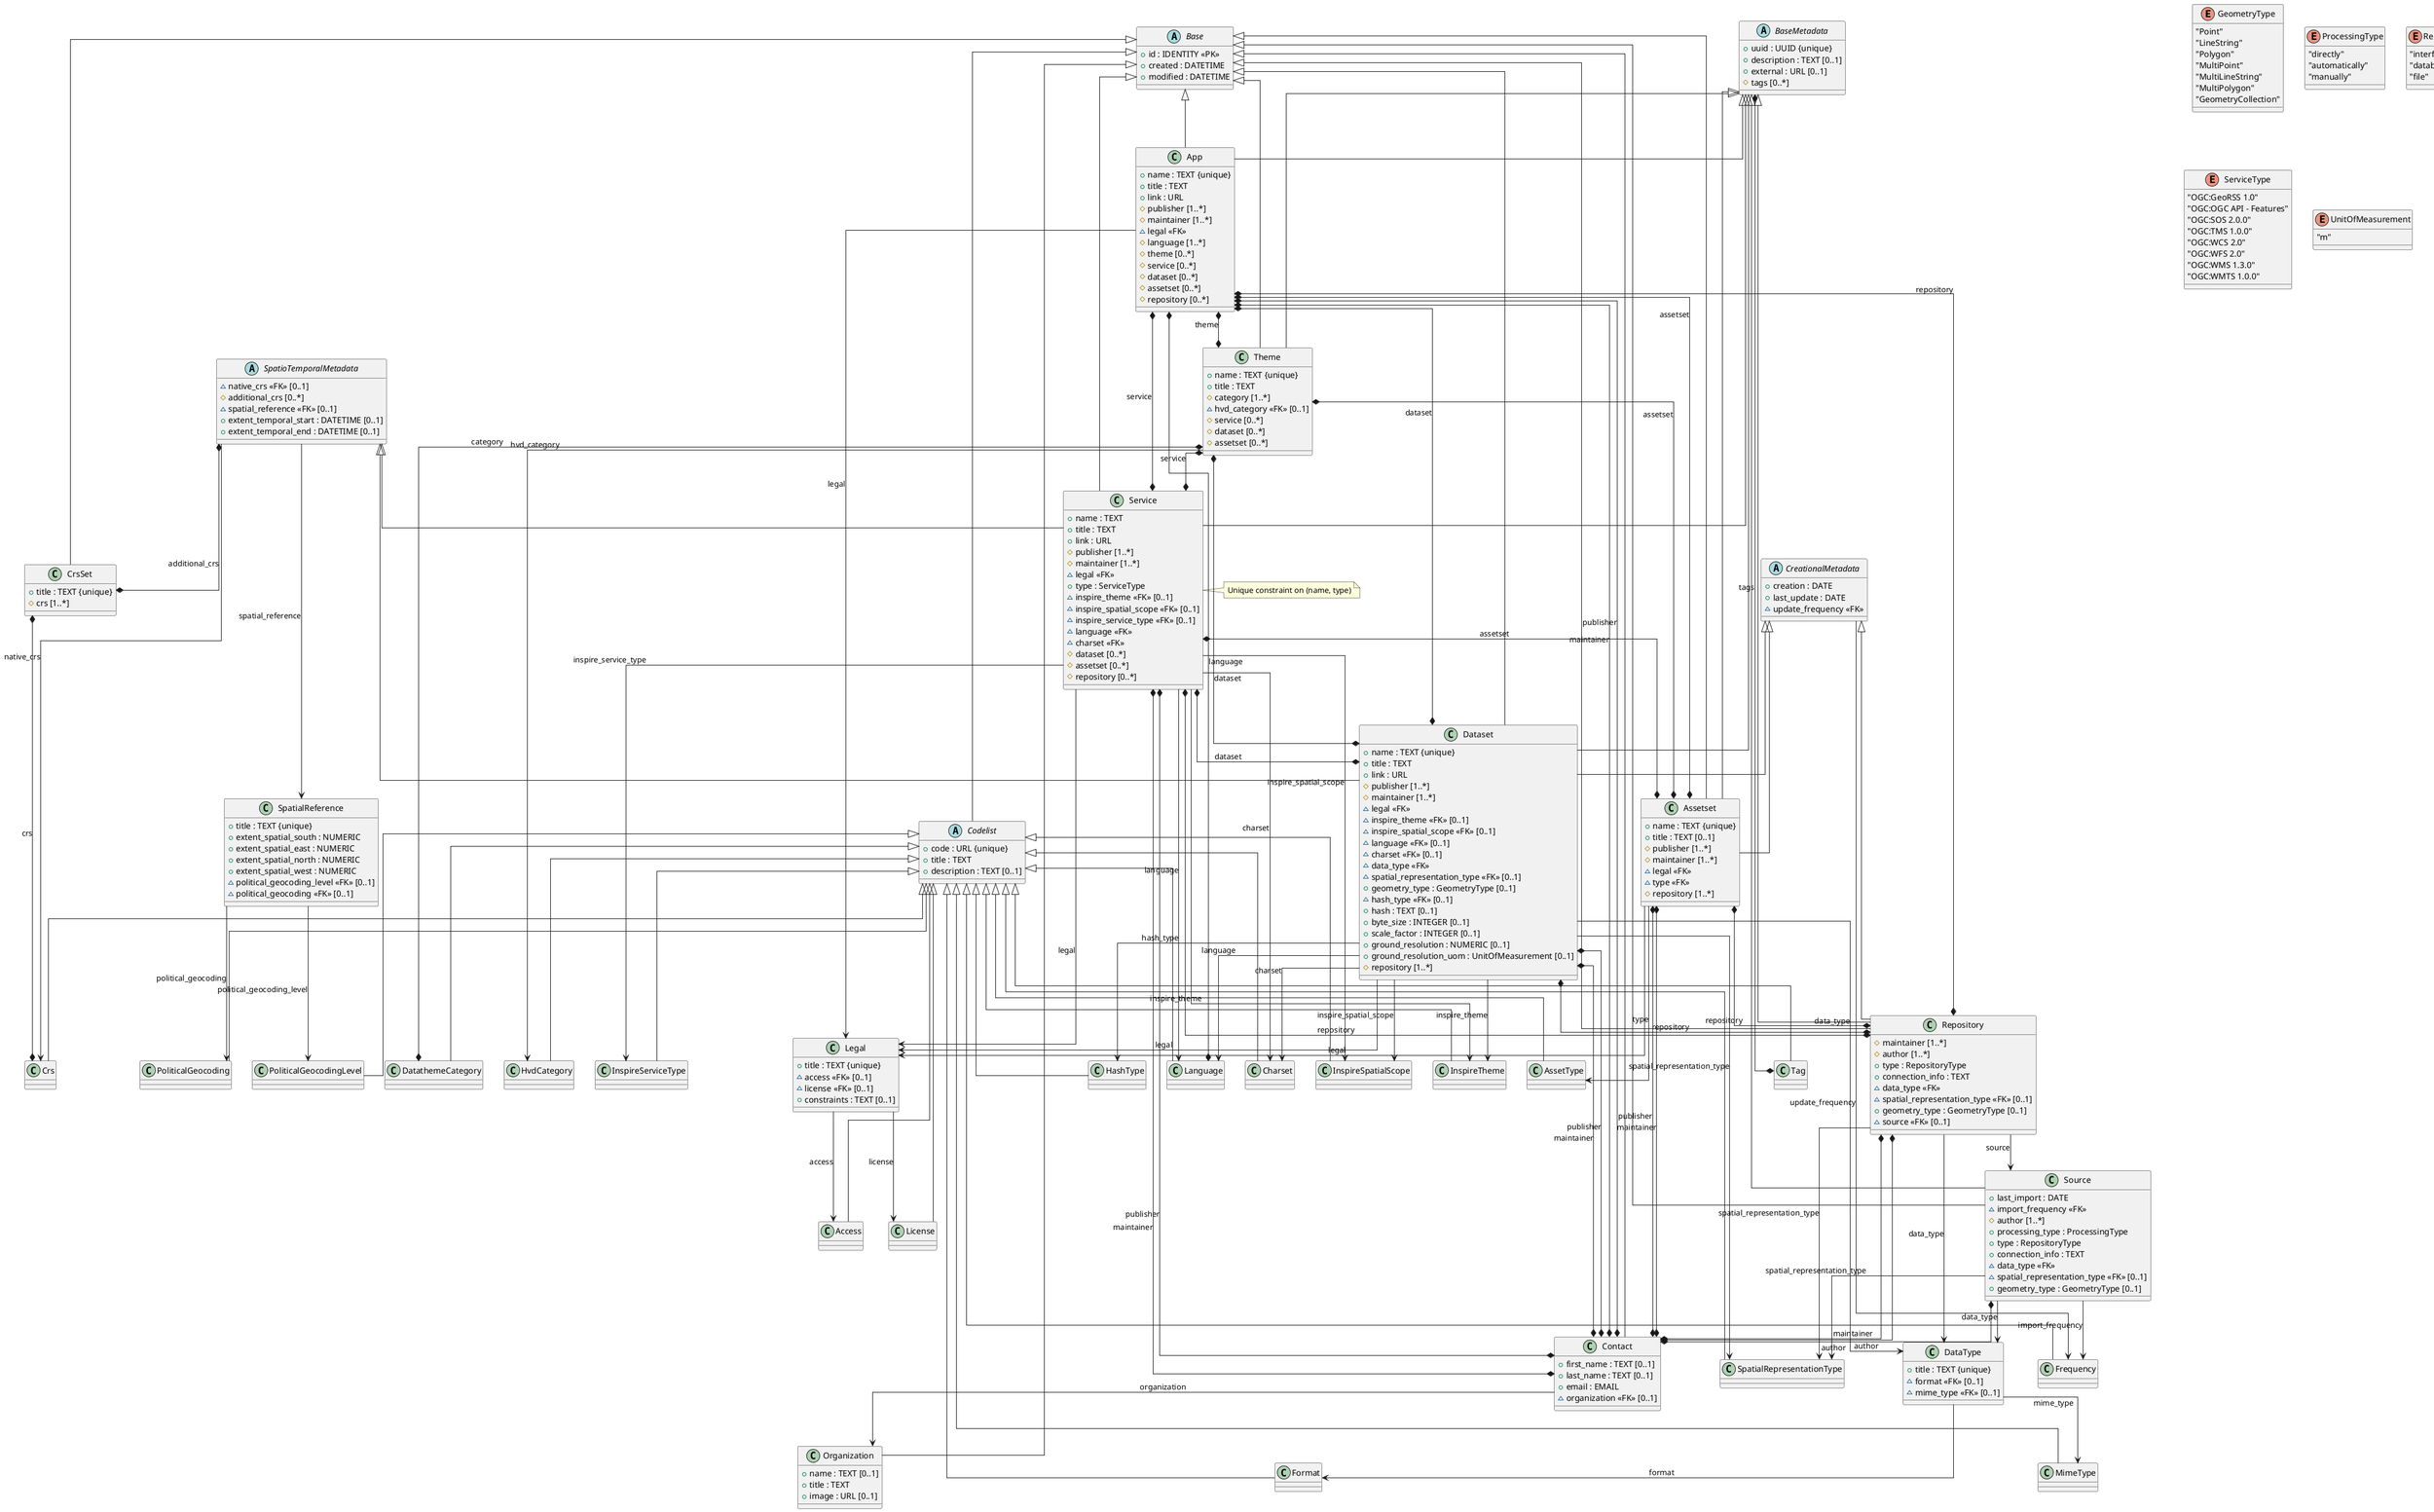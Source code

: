 @startuml
skinparam linetype ortho

enum GeometryType {
  "Point"
  "LineString"
  "Polygon"
  "MultiPoint"
  "MultiLineString"
  "MultiPolygon"
  "GeometryCollection"
}

enum ProcessingType {
  "directly"
  "automatically"
  "manually"
}

enum RepositoryType {
  "interface"
  "database"
  "file"
}

enum ServiceType {
  "OGC:GeoRSS 1.0"
  "OGC:OGC API - Features"
  "OGC:SOS 2.0.0"
  "OGC:TMS 1.0.0"
  "OGC:WCS 2.0"
  "OGC:WFS 2.0"
  "OGC:WMS 1.3.0"
  "OGC:WMTS 1.0.0"
}

enum UnitOfMeasurement {
  "m"
}

abstract class Base {
  +id : IDENTITY <<PK>>
  +created : DATETIME
  +modified : DATETIME
}

abstract class Codelist {
  +code : URL {unique}
  +title : TEXT
  +description : TEXT [0..1]
}

class Access {
}

class AssetType {
}

class Charset {
}

class Crs {
}

class CrsSet {
  +title : TEXT {unique}
  #crs [1..*]
}

class DatathemeCategory {
}

class Format {
}

class Frequency {
}

class HashType {
}

class HvdCategory {
}

class InspireServiceType {
}

class InspireSpatialScope {
}

class InspireTheme {
}

class Language {
}

class License {
}

class MimeType {
}

class PoliticalGeocoding {
}

class PoliticalGeocodingLevel {
}

class SpatialRepresentationType {
}

class Tag {
}

class DataType {
  +title : TEXT {unique}
  ~format <<FK>> [0..1]
  ~mime_type <<FK>> [0..1]
}

class Legal {
  +title : TEXT {unique}
  ~access <<FK>> [0..1]
  ~license <<FK>> [0..1]
  +constraints : TEXT [0..1]
}

class SpatialReference {
  +title : TEXT {unique}
  +extent_spatial_south : NUMERIC
  +extent_spatial_east : NUMERIC
  +extent_spatial_north : NUMERIC
  +extent_spatial_west : NUMERIC
  ~political_geocoding_level <<FK>> [0..1]
  ~political_geocoding <<FK>> [0..1]
}

abstract class BaseMetadata {
  +uuid : UUID {unique}
  +description : TEXT [0..1]
  +external : URL [0..1]
  #tags [0..*]
}

abstract class CreationalMetadata {
  +creation : DATE
  +last_update : DATE
  ~update_frequency <<FK>>
}

abstract class SpatioTemporalMetadata {
  ~native_crs <<FK>> [0..1]
  #additional_crs [0..*]
  ~spatial_reference <<FK>> [0..1]
  +extent_temporal_start : DATETIME [0..1]
  +extent_temporal_end : DATETIME [0..1]
}

class Organization {
  +name : TEXT [0..1]
  +title : TEXT
  +image : URL [0..1]
}

class Contact {
  +first_name : TEXT [0..1]
  +last_name : TEXT [0..1]
  +email : EMAIL
  ~organization <<FK>> [0..1]
}

class App {
  +name : TEXT {unique}
  +title : TEXT
  +link : URL
  #publisher [1..*]
  #maintainer [1..*]
  ~legal <<FK>>
  #language [1..*]
  #theme [0..*]
  #service [0..*]
  #dataset [0..*]
  #assetset [0..*]
  #repository [0..*]
}

class Theme {
  +name : TEXT {unique}
  +title : TEXT
  #category [1..*]
  ~hvd_category <<FK>> [0..1]
  #service [0..*]
  #dataset [0..*]
  #assetset [0..*]
}

class Service {
  +name : TEXT
  +title : TEXT
  +link : URL
  #publisher [1..*]
  #maintainer [1..*]
  ~legal <<FK>>
  +type : ServiceType
  ~inspire_theme <<FK>> [0..1]
  ~inspire_spatial_scope <<FK>> [0..1]
  ~inspire_service_type <<FK>> [0..1]
  ~language <<FK>>
  ~charset <<FK>>
  #dataset [0..*]
  #assetset [0..*]
  #repository [0..*]
}

note right of Service
  Unique constraint on (name, type)
end note

class Dataset {
  +name : TEXT {unique}
  +title : TEXT
  +link : URL
  #publisher [1..*]
  #maintainer [1..*]
  ~legal <<FK>>
  ~inspire_theme <<FK>> [0..1]
  ~inspire_spatial_scope <<FK>> [0..1]
  ~language <<FK>> [0..1]
  ~charset <<FK>> [0..1]
  ~data_type <<FK>>
  ~spatial_representation_type <<FK>> [0..1]
  +geometry_type : GeometryType [0..1]
  ~hash_type <<FK>> [0..1]
  +hash : TEXT [0..1]
  +byte_size : INTEGER [0..1]
  +scale_factor : INTEGER [0..1]
  +ground_resolution : NUMERIC [0..1]
  +ground_resolution_uom : UnitOfMeasurement [0..1]
  #repository [1..*]
}

class Assetset {
  +name : TEXT {unique}
  +title : TEXT [0..1]
  #publisher [1..*]
  #maintainer [1..*]
  ~legal <<FK>>
  ~type <<FK>>
  #repository [1..*]
}

class Repository {
  #maintainer [1..*]
  #author [1..*]
  +type : RepositoryType
  +connection_info : TEXT
  ~data_type <<FK>>
  ~spatial_representation_type <<FK>> [0..1]
  +geometry_type : GeometryType [0..1]
  ~source <<FK>> [0..1]
}

class Source {
  +last_import : DATE
  ~import_frequency <<FK>>
  #author [1..*]
  +processing_type : ProcessingType
  +type : RepositoryType
  +connection_info : TEXT
  ~data_type <<FK>>
  ~spatial_representation_type <<FK>> [0..1]
  +geometry_type : GeometryType [0..1]
}

Base <|-- Codelist
Codelist <|-- Access
Codelist <|-- AssetType
Codelist <|-- Charset
Codelist <|-- Crs
Base <|-- CrsSet
CrsSet *--* Crs : crs
Codelist <|-- DatathemeCategory
Codelist <|-- Format
Codelist <|-- Frequency
Codelist <|-- HashType
Codelist <|-- HvdCategory
Codelist <|-- InspireServiceType
Codelist <|-- InspireSpatialScope
Codelist <|-- InspireTheme
Codelist <|-- Language
Codelist <|-- License
Codelist <|-- MimeType
Codelist <|-- PoliticalGeocoding
Codelist <|-- PoliticalGeocodingLevel
Codelist <|-- SpatialRepresentationType
Codelist <|-- Tag
DataType --> Format : format
DataType --> MimeType : mime_type
Legal --> Access : access
Legal --> License : license
SpatialReference --> PoliticalGeocodingLevel : political_geocoding_level
SpatialReference --> PoliticalGeocoding : political_geocoding
BaseMetadata *--* Tag : tags
CreationalMetadata --> Frequency : update_frequency
SpatioTemporalMetadata --> Crs : native_crs
SpatioTemporalMetadata *--* CrsSet : additional_crs
SpatioTemporalMetadata --> SpatialReference : spatial_reference
Base <|-- Organization
Base <|-- Contact
Contact --> Organization : organization
Base <|-- App
BaseMetadata <|-- App
App *--* Contact : publisher
App *--* Contact : maintainer
App --> Legal : legal
App *--* Language : language
App *--* Theme : theme
App *--* Service : service
App *--* Dataset : dataset
App *--* Assetset : assetset
App *--* Repository : repository
Base <|-- Theme
BaseMetadata <|-- Theme
Theme *--* DatathemeCategory : category
Theme --> HvdCategory : hvd_category
Theme *--* Service : service
Theme *--* Dataset : dataset
Theme *--* Assetset : assetset
Base <|-- Service
BaseMetadata <|-- Service
SpatioTemporalMetadata <|-- Service
Service *--* Contact : publisher
Service *--* Contact : maintainer
Service --> Legal : legal
Service --> InspireTheme : inspire_theme
Service --> InspireSpatialScope : inspire_spatial_scope
Service --> InspireServiceType : inspire_service_type
Service --> Language : language
Service --> Charset : charset
Service *--* Dataset : dataset
Service *--* Assetset : assetset
Service *--* Repository : repository
Base <|-- Dataset
BaseMetadata <|-- Dataset
CreationalMetadata <|-- Dataset
SpatioTemporalMetadata <|-- Dataset
Dataset *--* Contact : publisher
Dataset *--* Contact : maintainer
Dataset --> Legal : legal
Dataset --> InspireTheme : inspire_theme
Dataset --> InspireSpatialScope : inspire_spatial_scope
Dataset --> Language : language
Dataset --> Charset : charset
Dataset --> DataType : data_type
Dataset --> SpatialRepresentationType : spatial_representation_type
Dataset --> HashType : hash_type
Dataset *--* Repository : repository
Base <|-- Assetset
BaseMetadata <|-- Assetset
CreationalMetadata <|-- Assetset
Assetset *--* Contact : publisher
Assetset *--* Contact : maintainer
Assetset --> Legal : legal
Assetset --> AssetType : type
Assetset *--* Repository : repository
Base <|-- Repository
BaseMetadata <|-- Repository
CreationalMetadata <|-- Repository
Repository *--* Contact : maintainer
Repository *--* Contact : author
Repository --> DataType : data_type
Repository --> SpatialRepresentationType : spatial_representation_type
Repository --> Source : source
Base <|-- Source
BaseMetadata <|-- Source
Source --> Frequency : import_frequency
Source *--* Contact : author
Source --> DataType : data_type
Source --> SpatialRepresentationType : spatial_representation_type

@enduml
